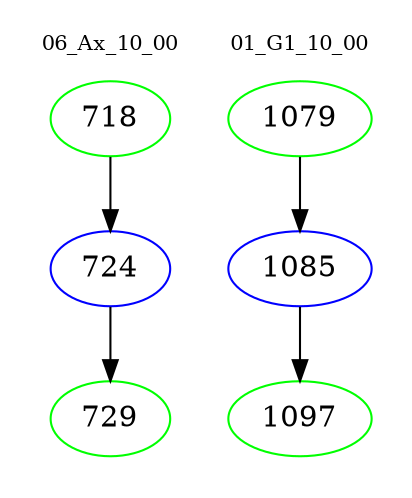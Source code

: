 digraph{
subgraph cluster_0 {
color = white
label = "06_Ax_10_00";
fontsize=10;
T0_718 [label="718", color="green"]
T0_718 -> T0_724 [color="black"]
T0_724 [label="724", color="blue"]
T0_724 -> T0_729 [color="black"]
T0_729 [label="729", color="green"]
}
subgraph cluster_1 {
color = white
label = "01_G1_10_00";
fontsize=10;
T1_1079 [label="1079", color="green"]
T1_1079 -> T1_1085 [color="black"]
T1_1085 [label="1085", color="blue"]
T1_1085 -> T1_1097 [color="black"]
T1_1097 [label="1097", color="green"]
}
}
